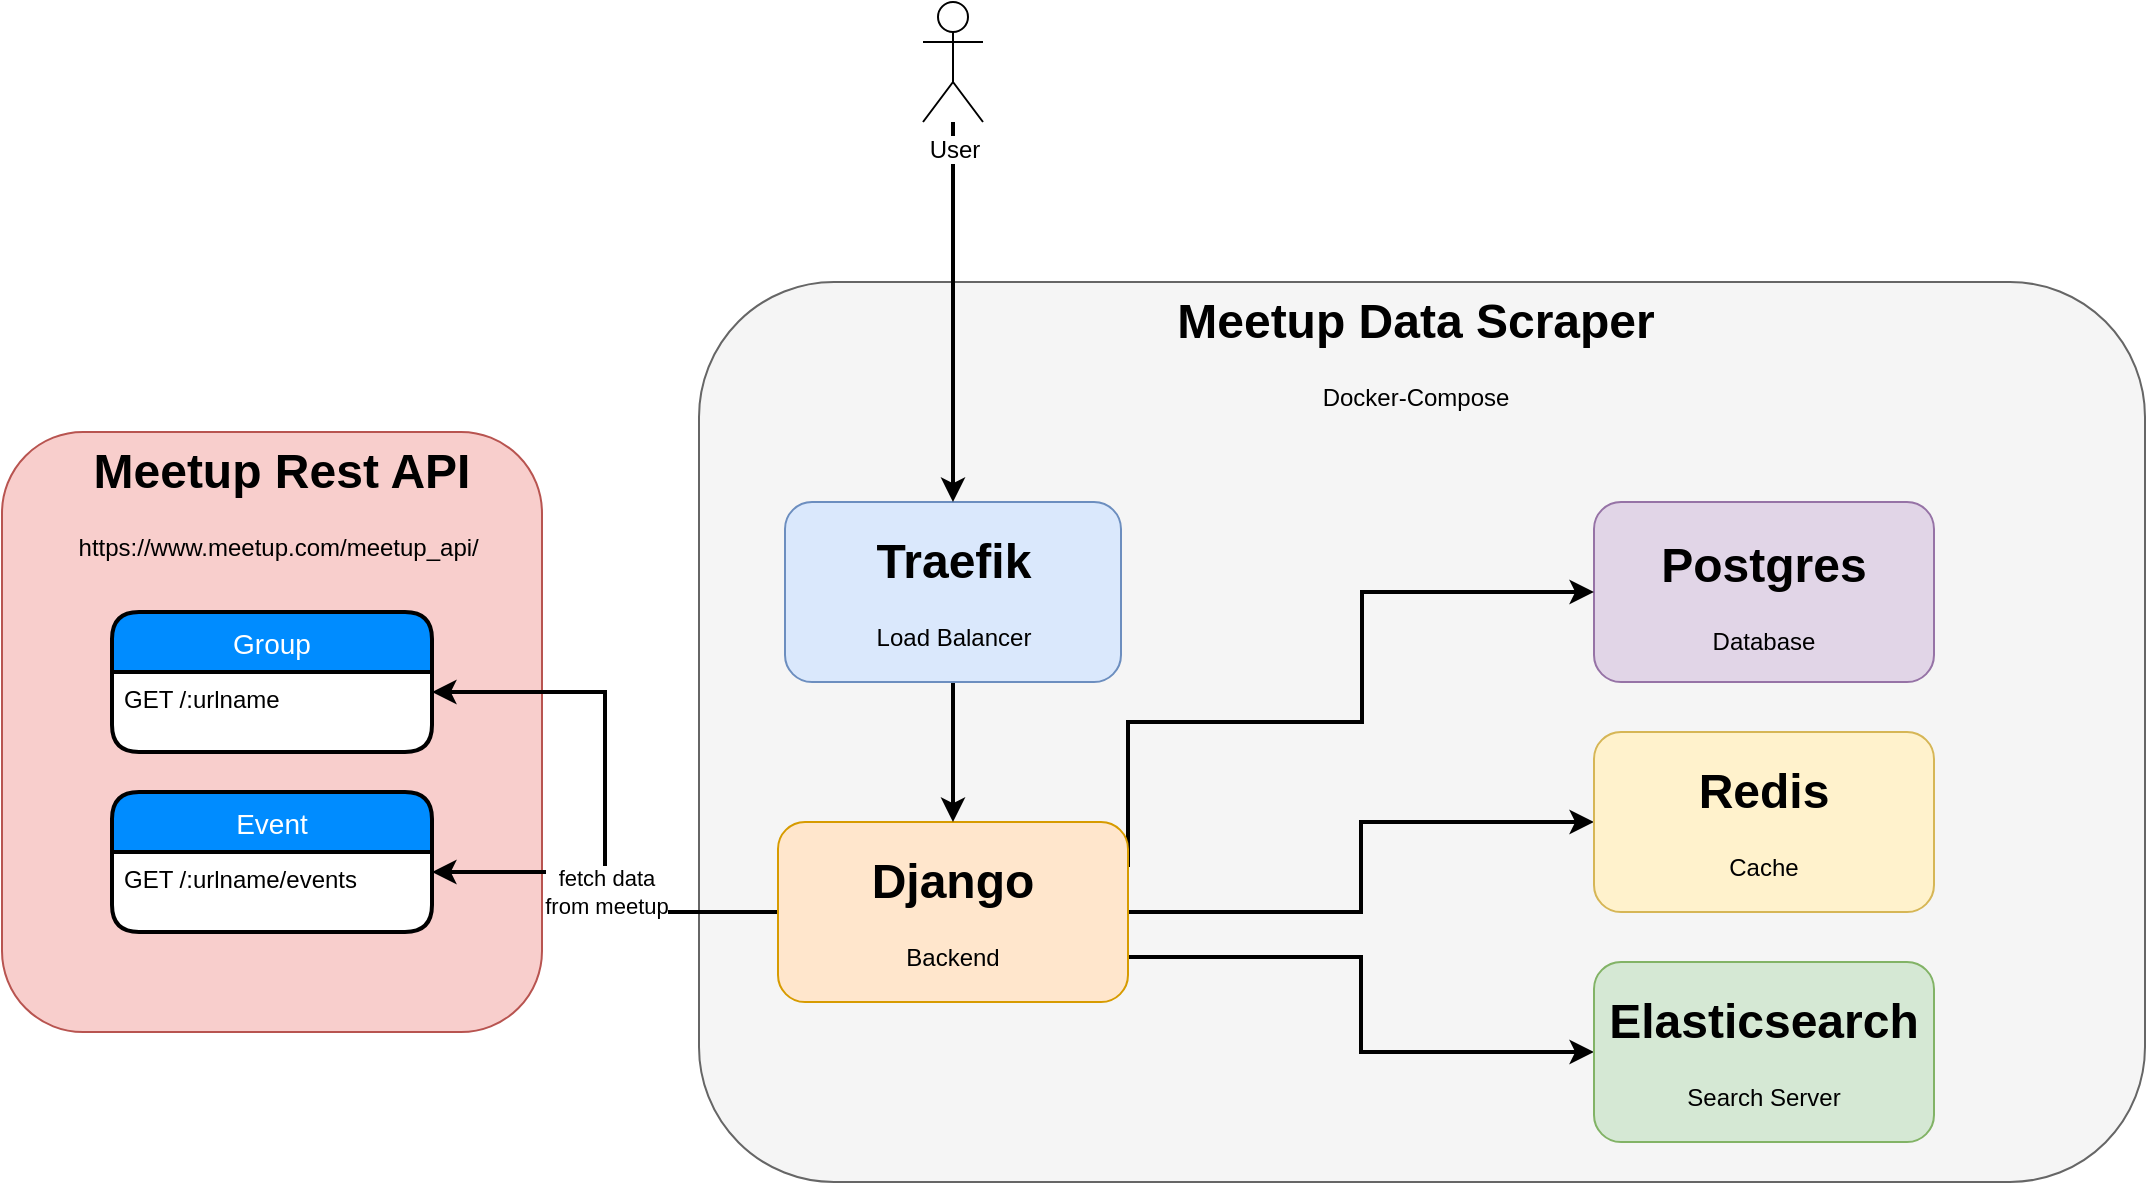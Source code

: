 <mxfile version="12.3.2" type="device" pages="1"><diagram id="unBVScCvxBD9UMP-8ji8" name="Page-1"><mxGraphModel dx="1422" dy="952" grid="1" gridSize="10" guides="1" tooltips="1" connect="1" arrows="1" fold="1" page="1" pageScale="1" pageWidth="827" pageHeight="1169" math="0" shadow="0"><root><mxCell id="0"/><mxCell id="1" parent="0"/><mxCell id="__aLrw69utn65zN8lMcZ-1" value="" style="rounded=1;whiteSpace=wrap;html=1;fillColor=#f8cecc;strokeColor=#b85450;" vertex="1" parent="1"><mxGeometry x="70" y="375" width="270" height="300" as="geometry"/></mxCell><mxCell id="__aLrw69utn65zN8lMcZ-2" value="&lt;h1&gt;Meetup Rest API&lt;/h1&gt;&lt;p&gt;https://www.meetup.com/meetup_api/&amp;nbsp;&lt;/p&gt;" style="text;html=1;strokeColor=none;fillColor=none;spacing=5;spacingTop=-20;whiteSpace=wrap;overflow=hidden;rounded=0;align=center;" vertex="1" parent="1"><mxGeometry x="100" y="375" width="220" height="90" as="geometry"/></mxCell><mxCell id="__aLrw69utn65zN8lMcZ-3" value="Group" style="swimlane;childLayout=stackLayout;horizontal=1;startSize=30;horizontalStack=0;fillColor=#008cff;fontColor=#FFFFFF;rounded=1;fontSize=14;fontStyle=0;strokeWidth=2;resizeParent=0;resizeLast=1;shadow=0;dashed=0;align=center;swimlaneFillColor=#ffffff;" vertex="1" parent="1"><mxGeometry x="125" y="465" width="160" height="70" as="geometry"/></mxCell><mxCell id="__aLrw69utn65zN8lMcZ-4" value="GET /:urlname          " style="align=left;strokeColor=none;fillColor=none;spacingLeft=4;fontSize=12;verticalAlign=top;resizable=0;rotatable=0;part=1;" vertex="1" parent="__aLrw69utn65zN8lMcZ-3"><mxGeometry y="30" width="160" height="40" as="geometry"/></mxCell><mxCell id="__aLrw69utn65zN8lMcZ-6" value="Event" style="swimlane;childLayout=stackLayout;horizontal=1;startSize=30;horizontalStack=0;fillColor=#008cff;fontColor=#FFFFFF;rounded=1;fontSize=14;fontStyle=0;strokeWidth=2;resizeParent=0;resizeLast=1;shadow=0;dashed=0;align=center;gradientColor=none;swimlaneFillColor=#ffffff;" vertex="1" parent="1"><mxGeometry x="125" y="555" width="160" height="70" as="geometry"/></mxCell><mxCell id="__aLrw69utn65zN8lMcZ-7" value="GET /:urlname/events&#10;          " style="align=left;strokeColor=none;fillColor=none;spacingLeft=4;fontSize=12;verticalAlign=top;resizable=0;rotatable=0;part=1;" vertex="1" parent="__aLrw69utn65zN8lMcZ-6"><mxGeometry y="30" width="160" height="40" as="geometry"/></mxCell><mxCell id="__aLrw69utn65zN8lMcZ-8" value="" style="rounded=1;whiteSpace=wrap;html=1;align=center;fillColor=#f5f5f5;strokeColor=#666666;fontColor=#333333;" vertex="1" parent="1"><mxGeometry x="418.5" y="300" width="723" height="450" as="geometry"/></mxCell><mxCell id="__aLrw69utn65zN8lMcZ-10" value="&lt;h1&gt;Meetup Data Scraper&lt;/h1&gt;&lt;p&gt;Docker-Compose&lt;/p&gt;" style="text;html=1;strokeColor=none;fillColor=none;spacing=5;spacingTop=-20;whiteSpace=wrap;overflow=hidden;rounded=0;align=center;" vertex="1" parent="1"><mxGeometry x="461.5" y="300" width="630" height="70" as="geometry"/></mxCell><mxCell id="__aLrw69utn65zN8lMcZ-11" value="&lt;h1 style=&quot;white-space: normal&quot;&gt;Postgres&lt;/h1&gt;&lt;p style=&quot;white-space: normal&quot;&gt;Database&lt;/p&gt;" style="rounded=1;whiteSpace=wrap;html=1;align=center;fillColor=#e1d5e7;strokeColor=#9673a6;" vertex="1" parent="1"><mxGeometry x="866" y="410" width="170" height="90" as="geometry"/></mxCell><mxCell id="__aLrw69utn65zN8lMcZ-23" style="edgeStyle=orthogonalEdgeStyle;rounded=0;orthogonalLoop=1;jettySize=auto;html=1;exitX=1;exitY=0.5;exitDx=0;exitDy=0;startArrow=none;startFill=0;strokeWidth=2;" edge="1" parent="1" source="__aLrw69utn65zN8lMcZ-17" target="__aLrw69utn65zN8lMcZ-18"><mxGeometry relative="1" as="geometry"/></mxCell><mxCell id="__aLrw69utn65zN8lMcZ-24" style="edgeStyle=orthogonalEdgeStyle;rounded=0;orthogonalLoop=1;jettySize=auto;html=1;exitX=1;exitY=0.25;exitDx=0;exitDy=0;entryX=0;entryY=0.5;entryDx=0;entryDy=0;startArrow=none;startFill=0;strokeWidth=2;" edge="1" parent="1" source="__aLrw69utn65zN8lMcZ-17" target="__aLrw69utn65zN8lMcZ-11"><mxGeometry relative="1" as="geometry"><Array as="points"><mxPoint x="633" y="520"/><mxPoint x="750" y="520"/><mxPoint x="750" y="455"/></Array></mxGeometry></mxCell><mxCell id="__aLrw69utn65zN8lMcZ-26" style="edgeStyle=orthogonalEdgeStyle;rounded=0;orthogonalLoop=1;jettySize=auto;html=1;exitX=1;exitY=0.75;exitDx=0;exitDy=0;entryX=0;entryY=0.5;entryDx=0;entryDy=0;startArrow=none;startFill=0;strokeWidth=2;" edge="1" parent="1" source="__aLrw69utn65zN8lMcZ-17" target="__aLrw69utn65zN8lMcZ-20"><mxGeometry relative="1" as="geometry"/></mxCell><mxCell id="__aLrw69utn65zN8lMcZ-30" style="edgeStyle=orthogonalEdgeStyle;rounded=0;orthogonalLoop=1;jettySize=auto;html=1;exitX=0;exitY=0.5;exitDx=0;exitDy=0;entryX=1;entryY=0.25;entryDx=0;entryDy=0;startArrow=none;startFill=0;strokeWidth=2;" edge="1" parent="1" source="__aLrw69utn65zN8lMcZ-17" target="__aLrw69utn65zN8lMcZ-4"><mxGeometry relative="1" as="geometry"/></mxCell><mxCell id="__aLrw69utn65zN8lMcZ-31" value="fetch data&lt;br&gt;from meetup" style="edgeStyle=orthogonalEdgeStyle;rounded=0;orthogonalLoop=1;jettySize=auto;html=1;exitX=0;exitY=0.5;exitDx=0;exitDy=0;entryX=1;entryY=0.25;entryDx=0;entryDy=0;startArrow=none;startFill=0;strokeWidth=2;" edge="1" parent="1" source="__aLrw69utn65zN8lMcZ-17" target="__aLrw69utn65zN8lMcZ-7"><mxGeometry relative="1" as="geometry"/></mxCell><mxCell id="__aLrw69utn65zN8lMcZ-17" value="&lt;h1&gt;Django&lt;/h1&gt;&lt;h1&gt;&lt;p style=&quot;font-size: 12px ; font-weight: 400&quot;&gt;Backend&lt;/p&gt;&lt;/h1&gt;" style="rounded=1;whiteSpace=wrap;html=1;align=center;fillColor=#ffe6cc;strokeColor=#d79b00;" vertex="1" parent="1"><mxGeometry x="458" y="570" width="175" height="90" as="geometry"/></mxCell><mxCell id="__aLrw69utn65zN8lMcZ-18" value="&lt;h1&gt;Redis&lt;/h1&gt;&lt;h1&gt;&lt;p style=&quot;font-size: 12px ; font-weight: 400&quot;&gt;Cache&lt;/p&gt;&lt;/h1&gt;" style="rounded=1;whiteSpace=wrap;html=1;align=center;fillColor=#fff2cc;strokeColor=#d6b656;" vertex="1" parent="1"><mxGeometry x="866" y="525" width="170" height="90" as="geometry"/></mxCell><mxCell id="__aLrw69utn65zN8lMcZ-25" style="edgeStyle=orthogonalEdgeStyle;rounded=0;orthogonalLoop=1;jettySize=auto;html=1;exitX=0.5;exitY=1;exitDx=0;exitDy=0;startArrow=none;startFill=0;strokeWidth=2;" edge="1" parent="1" source="__aLrw69utn65zN8lMcZ-19" target="__aLrw69utn65zN8lMcZ-17"><mxGeometry relative="1" as="geometry"/></mxCell><mxCell id="__aLrw69utn65zN8lMcZ-19" value="&lt;h1&gt;Traefik&lt;/h1&gt;&lt;h1&gt;&lt;p style=&quot;font-size: 12px ; font-weight: 400&quot;&gt;Load Balancer&lt;/p&gt;&lt;/h1&gt;" style="rounded=1;whiteSpace=wrap;html=1;align=center;fillColor=#dae8fc;strokeColor=#6c8ebf;" vertex="1" parent="1"><mxGeometry x="461.5" y="410" width="168" height="90" as="geometry"/></mxCell><mxCell id="__aLrw69utn65zN8lMcZ-20" value="&lt;h1&gt;Elasticsearch&lt;/h1&gt;&lt;h1&gt;&lt;p style=&quot;font-size: 12px ; font-weight: 400&quot;&gt;Search Server&lt;/p&gt;&lt;/h1&gt;" style="rounded=1;whiteSpace=wrap;html=1;align=center;fillColor=#d5e8d4;strokeColor=#82b366;" vertex="1" parent="1"><mxGeometry x="866" y="640" width="170" height="90" as="geometry"/></mxCell><mxCell id="__aLrw69utn65zN8lMcZ-28" style="edgeStyle=orthogonalEdgeStyle;rounded=0;orthogonalLoop=1;jettySize=auto;html=1;startArrow=none;startFill=0;strokeWidth=2;" edge="1" parent="1" source="__aLrw69utn65zN8lMcZ-27" target="__aLrw69utn65zN8lMcZ-19"><mxGeometry relative="1" as="geometry"/></mxCell><mxCell id="__aLrw69utn65zN8lMcZ-27" value="User" style="shape=umlActor;verticalLabelPosition=bottom;labelBackgroundColor=#ffffff;verticalAlign=top;html=1;outlineConnect=0;gradientColor=none;align=center;" vertex="1" parent="1"><mxGeometry x="530.5" y="160" width="30" height="60" as="geometry"/></mxCell></root></mxGraphModel></diagram></mxfile>